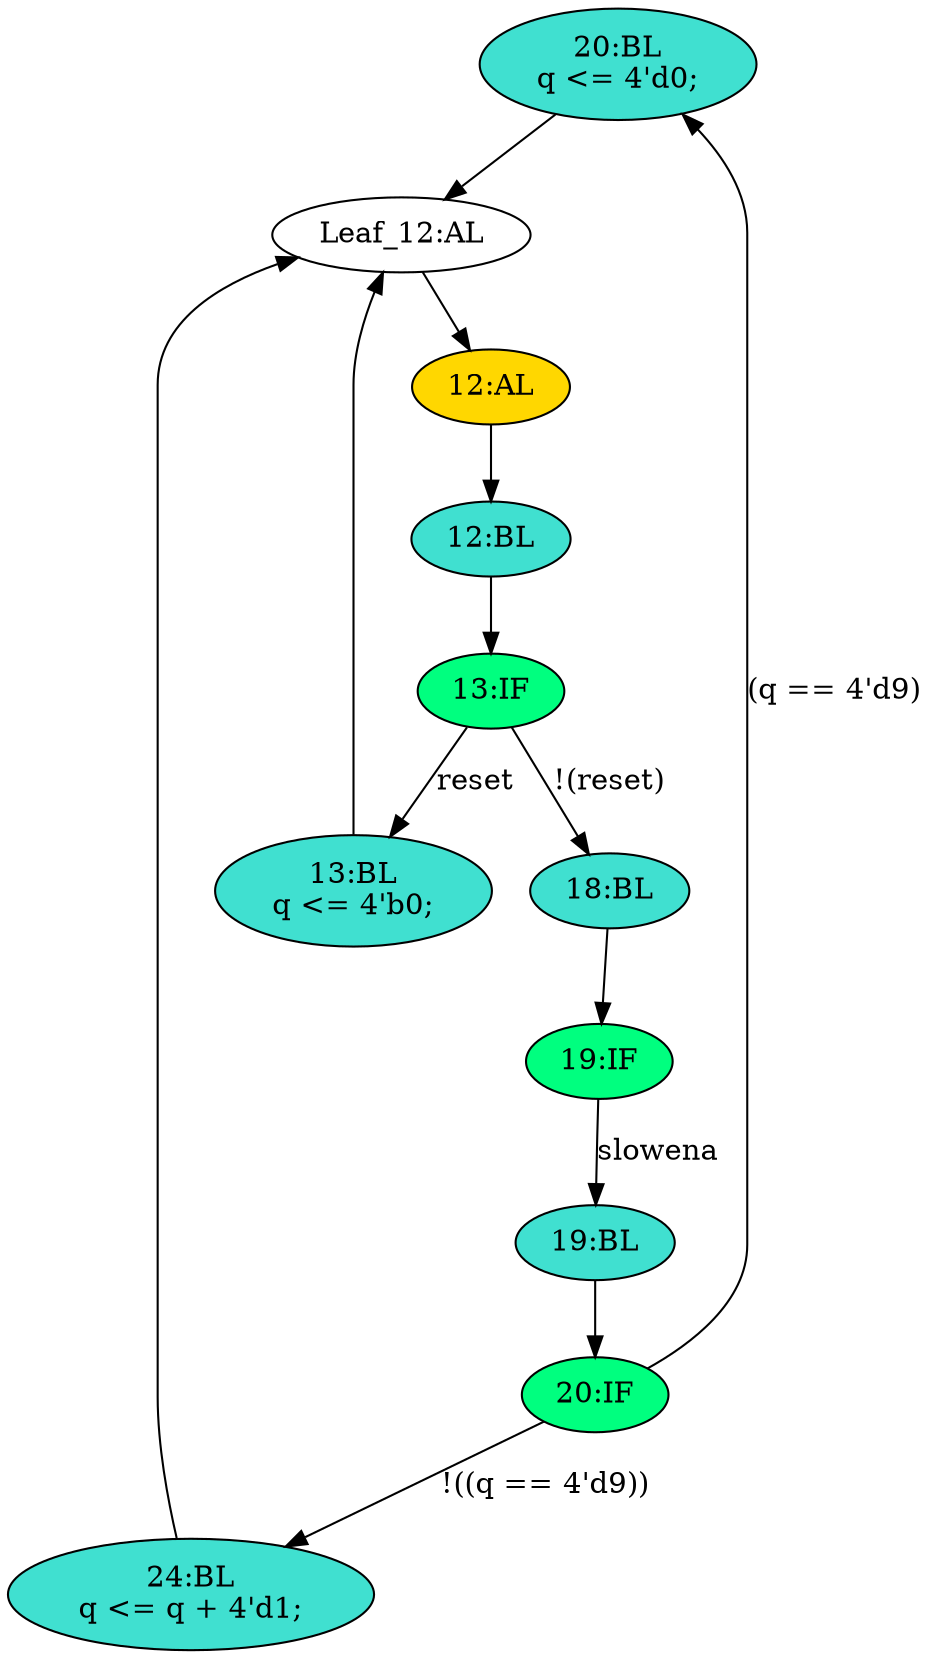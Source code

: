 strict digraph "compose( ,  )" {
	node [label="\N"];
	"20:BL"	[ast="<pyverilog.vparser.ast.Block object at 0x7f91e908e290>",
		fillcolor=turquoise,
		label="20:BL
q <= 4'd0;",
		statements="[<pyverilog.vparser.ast.NonblockingSubstitution object at 0x7f91e90f1150>]",
		style=filled,
		typ=Block];
	"Leaf_12:AL"	[def_var="['q']",
		label="Leaf_12:AL"];
	"20:BL" -> "Leaf_12:AL"	[cond="[]",
		lineno=None];
	"24:BL"	[ast="<pyverilog.vparser.ast.Block object at 0x7f91e90f1550>",
		fillcolor=turquoise,
		label="24:BL
q <= q + 4'd1;",
		statements="[<pyverilog.vparser.ast.NonblockingSubstitution object at 0x7f91e90fd4d0>]",
		style=filled,
		typ=Block];
	"24:BL" -> "Leaf_12:AL"	[cond="[]",
		lineno=None];
	"19:IF"	[ast="<pyverilog.vparser.ast.IfStatement object at 0x7f91e90e33d0>",
		fillcolor=springgreen,
		label="19:IF",
		statements="[]",
		style=filled,
		typ=IfStatement];
	"19:BL"	[ast="<pyverilog.vparser.ast.Block object at 0x7f91e90e3e10>",
		fillcolor=turquoise,
		label="19:BL",
		statements="[]",
		style=filled,
		typ=Block];
	"19:IF" -> "19:BL"	[cond="['slowena']",
		label=slowena,
		lineno=19];
	"18:BL"	[ast="<pyverilog.vparser.ast.Block object at 0x7f91e90e3110>",
		fillcolor=turquoise,
		label="18:BL",
		statements="[]",
		style=filled,
		typ=Block];
	"18:BL" -> "19:IF"	[cond="[]",
		lineno=None];
	"12:BL"	[ast="<pyverilog.vparser.ast.Block object at 0x7f91e9175690>",
		fillcolor=turquoise,
		label="12:BL",
		statements="[]",
		style=filled,
		typ=Block];
	"13:IF"	[ast="<pyverilog.vparser.ast.IfStatement object at 0x7f91e9096bd0>",
		fillcolor=springgreen,
		label="13:IF",
		statements="[]",
		style=filled,
		typ=IfStatement];
	"12:BL" -> "13:IF"	[cond="[]",
		lineno=None];
	"13:IF" -> "18:BL"	[cond="['reset']",
		label="!(reset)",
		lineno=13];
	"13:BL"	[ast="<pyverilog.vparser.ast.Block object at 0x7f91e9175e10>",
		fillcolor=turquoise,
		label="13:BL
q <= 4'b0;",
		statements="[<pyverilog.vparser.ast.NonblockingSubstitution object at 0x7f91e9096810>]",
		style=filled,
		typ=Block];
	"13:IF" -> "13:BL"	[cond="['reset']",
		label=reset,
		lineno=13];
	"12:AL"	[ast="<pyverilog.vparser.ast.Always object at 0x7f91e9083fd0>",
		clk_sens=True,
		fillcolor=gold,
		label="12:AL",
		sens="['clk']",
		statements="[]",
		style=filled,
		typ=Always,
		use_var="['reset', 'q', 'slowena']"];
	"12:AL" -> "12:BL"	[cond="[]",
		lineno=None];
	"Leaf_12:AL" -> "12:AL";
	"20:IF"	[ast="<pyverilog.vparser.ast.IfStatement object at 0x7f91e908e4d0>",
		fillcolor=springgreen,
		label="20:IF",
		statements="[]",
		style=filled,
		typ=IfStatement];
	"19:BL" -> "20:IF"	[cond="[]",
		lineno=None];
	"13:BL" -> "Leaf_12:AL"	[cond="[]",
		lineno=None];
	"20:IF" -> "20:BL"	[cond="['q']",
		label="(q == 4'd9)",
		lineno=20];
	"20:IF" -> "24:BL"	[cond="['q']",
		label="!((q == 4'd9))",
		lineno=20];
}

